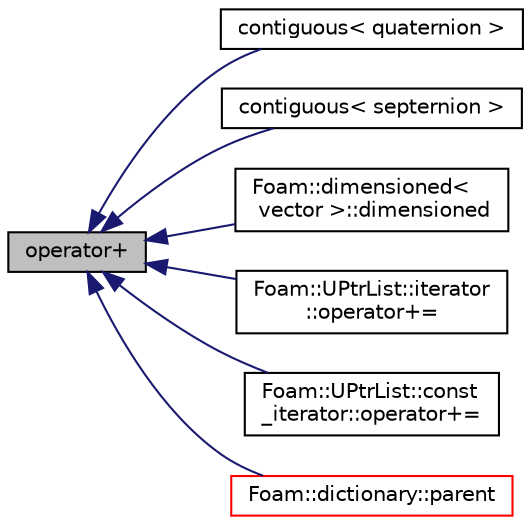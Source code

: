 digraph "operator+"
{
  bgcolor="transparent";
  edge [fontname="Helvetica",fontsize="10",labelfontname="Helvetica",labelfontsize="10"];
  node [fontname="Helvetica",fontsize="10",shape=record];
  rankdir="LR";
  Node7691 [label="operator+",height=0.2,width=0.4,color="black", fillcolor="grey75", style="filled", fontcolor="black"];
  Node7691 -> Node7692 [dir="back",color="midnightblue",fontsize="10",style="solid",fontname="Helvetica"];
  Node7692 [label="contiguous\< quaternion \>",height=0.2,width=0.4,color="black",URL="$a21851.html#a3eec73f3778b018e92f7190be4a6eb92",tooltip="Data associated with quaternion type are contiguous. "];
  Node7691 -> Node7693 [dir="back",color="midnightblue",fontsize="10",style="solid",fontname="Helvetica"];
  Node7693 [label="contiguous\< septernion \>",height=0.2,width=0.4,color="black",URL="$a21851.html#af4b73ee820f019d5f7359f07d1cf2d6b",tooltip="Data associated with septernion type are contiguous. "];
  Node7691 -> Node7694 [dir="back",color="midnightblue",fontsize="10",style="solid",fontname="Helvetica"];
  Node7694 [label="Foam::dimensioned\<\l vector \>::dimensioned",height=0.2,width=0.4,color="black",URL="$a27473.html#a97d65bea54a56a86a6ee89c657ffd9cf",tooltip="Construct given a value (creates dimensionless value). "];
  Node7691 -> Node7695 [dir="back",color="midnightblue",fontsize="10",style="solid",fontname="Helvetica"];
  Node7695 [label="Foam::UPtrList::iterator\l::operator+=",height=0.2,width=0.4,color="black",URL="$a27105.html#a06082a56c40700e27941cde3eb706bef"];
  Node7691 -> Node7696 [dir="back",color="midnightblue",fontsize="10",style="solid",fontname="Helvetica"];
  Node7696 [label="Foam::UPtrList::const\l_iterator::operator+=",height=0.2,width=0.4,color="black",URL="$a27109.html#aa76a2ad23d35ffe241094eea217154e5"];
  Node7691 -> Node7697 [dir="back",color="midnightblue",fontsize="10",style="solid",fontname="Helvetica"];
  Node7697 [label="Foam::dictionary::parent",height=0.2,width=0.4,color="red",URL="$a27129.html#aa61b91b31f7894b612502ff4803891d5",tooltip="Return the parent dictionary. "];
}
